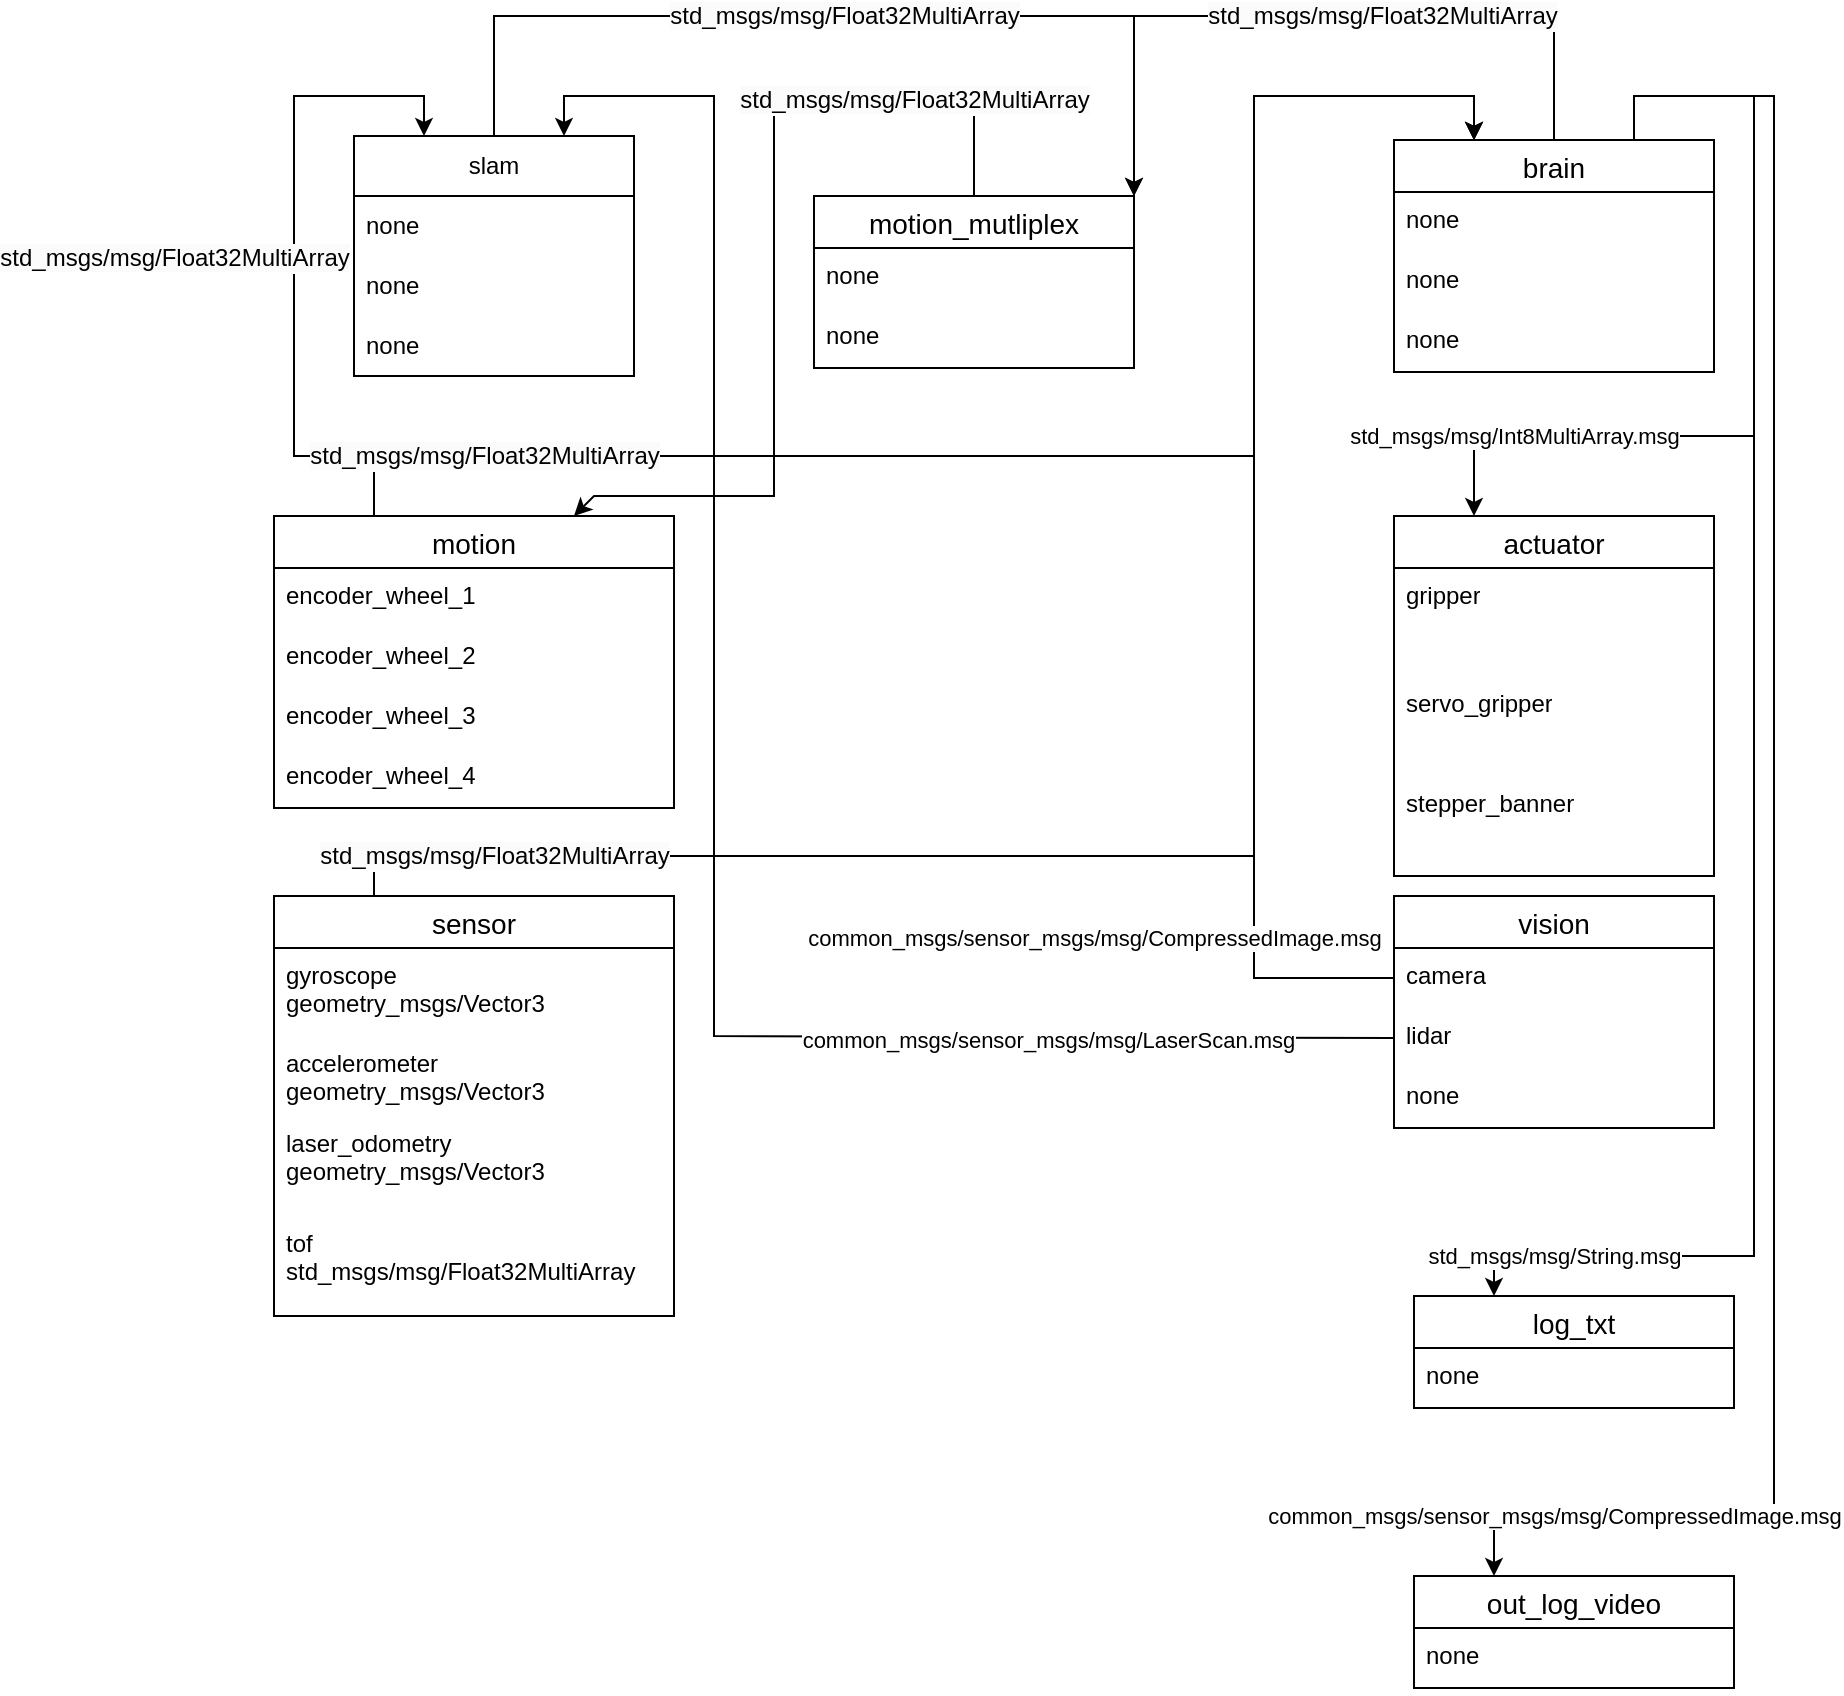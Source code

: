 <mxfile version="25.0.1">
  <diagram name="Page-1" id="0Wn39K2W7D7hkB4LfAyV">
    <mxGraphModel dx="1941" dy="1746" grid="1" gridSize="10" guides="1" tooltips="1" connect="1" arrows="1" fold="1" page="1" pageScale="1" pageWidth="827" pageHeight="1169" math="0" shadow="0">
      <root>
        <mxCell id="0" />
        <mxCell id="1" parent="0" />
        <mxCell id="BjPIitblOoQbs2joknER-1" value="actuator" style="swimlane;fontStyle=0;childLayout=stackLayout;horizontal=1;startSize=26;horizontalStack=0;resizeParent=1;resizeParentMax=0;resizeLast=0;collapsible=1;marginBottom=0;align=center;fontSize=14;" parent="1" vertex="1">
          <mxGeometry x="580" y="250" width="160" height="180" as="geometry" />
        </mxCell>
        <mxCell id="BjPIitblOoQbs2joknER-2" value="gripper" style="text;strokeColor=none;fillColor=none;spacingLeft=4;spacingRight=4;overflow=hidden;rotatable=0;points=[[0,0.5],[1,0.5]];portConstraint=eastwest;fontSize=12;whiteSpace=wrap;html=1;" parent="BjPIitblOoQbs2joknER-1" vertex="1">
          <mxGeometry y="26" width="160" height="54" as="geometry" />
        </mxCell>
        <mxCell id="BjPIitblOoQbs2joknER-4" value="servo_gripper" style="text;strokeColor=none;fillColor=none;spacingLeft=4;spacingRight=4;overflow=hidden;rotatable=0;points=[[0,0.5],[1,0.5]];portConstraint=eastwest;fontSize=12;whiteSpace=wrap;html=1;" parent="BjPIitblOoQbs2joknER-1" vertex="1">
          <mxGeometry y="80" width="160" height="50" as="geometry" />
        </mxCell>
        <mxCell id="BjPIitblOoQbs2joknER-3" value="stepper_banner" style="text;strokeColor=none;fillColor=none;spacingLeft=4;spacingRight=4;overflow=hidden;rotatable=0;points=[[0,0.5],[1,0.5]];portConstraint=eastwest;fontSize=12;whiteSpace=wrap;html=1;" parent="BjPIitblOoQbs2joknER-1" vertex="1">
          <mxGeometry y="130" width="160" height="50" as="geometry" />
        </mxCell>
        <mxCell id="BjPIitblOoQbs2joknER-5" value="vision" style="swimlane;fontStyle=0;childLayout=stackLayout;horizontal=1;startSize=26;horizontalStack=0;resizeParent=1;resizeParentMax=0;resizeLast=0;collapsible=1;marginBottom=0;align=center;fontSize=14;" parent="1" vertex="1">
          <mxGeometry x="580" y="440" width="160" height="116" as="geometry" />
        </mxCell>
        <mxCell id="BjPIitblOoQbs2joknER-6" value="camera" style="text;strokeColor=none;fillColor=none;spacingLeft=4;spacingRight=4;overflow=hidden;rotatable=0;points=[[0,0.5],[1,0.5]];portConstraint=eastwest;fontSize=12;whiteSpace=wrap;html=1;" parent="BjPIitblOoQbs2joknER-5" vertex="1">
          <mxGeometry y="26" width="160" height="30" as="geometry" />
        </mxCell>
        <mxCell id="BjPIitblOoQbs2joknER-7" value="lidar" style="text;strokeColor=none;fillColor=none;spacingLeft=4;spacingRight=4;overflow=hidden;rotatable=0;points=[[0,0.5],[1,0.5]];portConstraint=eastwest;fontSize=12;whiteSpace=wrap;html=1;" parent="BjPIitblOoQbs2joknER-5" vertex="1">
          <mxGeometry y="56" width="160" height="30" as="geometry" />
        </mxCell>
        <mxCell id="BjPIitblOoQbs2joknER-8" value="none" style="text;strokeColor=none;fillColor=none;spacingLeft=4;spacingRight=4;overflow=hidden;rotatable=0;points=[[0,0.5],[1,0.5]];portConstraint=eastwest;fontSize=12;whiteSpace=wrap;html=1;" parent="BjPIitblOoQbs2joknER-5" vertex="1">
          <mxGeometry y="86" width="160" height="30" as="geometry" />
        </mxCell>
        <mxCell id="BjPIitblOoQbs2joknER-9" value="sensor" style="swimlane;fontStyle=0;childLayout=stackLayout;horizontal=1;startSize=26;horizontalStack=0;resizeParent=1;resizeParentMax=0;resizeLast=0;collapsible=1;marginBottom=0;align=center;fontSize=14;" parent="1" vertex="1">
          <mxGeometry x="20" y="440" width="200" height="210" as="geometry" />
        </mxCell>
        <mxCell id="BjPIitblOoQbs2joknER-10" value="gyroscope&lt;br&gt;geometry_msgs/Vector3" style="text;strokeColor=none;fillColor=none;spacingLeft=4;spacingRight=4;overflow=hidden;rotatable=0;points=[[0,0.5],[1,0.5]];portConstraint=eastwest;fontSize=12;whiteSpace=wrap;html=1;" parent="BjPIitblOoQbs2joknER-9" vertex="1">
          <mxGeometry y="26" width="200" height="44" as="geometry" />
        </mxCell>
        <mxCell id="BjPIitblOoQbs2joknER-11" value="accelerometer&lt;div&gt;geometry_msgs/Vector3&lt;/div&gt;" style="text;strokeColor=none;fillColor=none;spacingLeft=4;spacingRight=4;overflow=hidden;rotatable=0;points=[[0,0.5],[1,0.5]];portConstraint=eastwest;fontSize=12;whiteSpace=wrap;html=1;" parent="BjPIitblOoQbs2joknER-9" vertex="1">
          <mxGeometry y="70" width="200" height="40" as="geometry" />
        </mxCell>
        <mxCell id="cg-evPHRQqjPG4EOtniu-33" value="laser_odometry&lt;div&gt;geometry_msgs/Vector3&lt;/div&gt;" style="text;strokeColor=none;fillColor=none;spacingLeft=4;spacingRight=4;overflow=hidden;rotatable=0;points=[[0,0.5],[1,0.5]];portConstraint=eastwest;fontSize=12;whiteSpace=wrap;html=1;" vertex="1" parent="BjPIitblOoQbs2joknER-9">
          <mxGeometry y="110" width="200" height="50" as="geometry" />
        </mxCell>
        <mxCell id="BjPIitblOoQbs2joknER-12" value="tof&lt;div&gt;std_msgs/msg/Float32MultiArray&lt;/div&gt;" style="text;strokeColor=none;fillColor=none;spacingLeft=4;spacingRight=4;overflow=hidden;rotatable=0;points=[[0,0.5],[1,0.5]];portConstraint=eastwest;fontSize=12;whiteSpace=wrap;html=1;" parent="BjPIitblOoQbs2joknER-9" vertex="1">
          <mxGeometry y="160" width="200" height="50" as="geometry" />
        </mxCell>
        <mxCell id="BjPIitblOoQbs2joknER-13" value="motion" style="swimlane;fontStyle=0;childLayout=stackLayout;horizontal=1;startSize=26;horizontalStack=0;resizeParent=1;resizeParentMax=0;resizeLast=0;collapsible=1;marginBottom=0;align=center;fontSize=14;" parent="1" vertex="1">
          <mxGeometry x="20" y="250" width="200" height="146" as="geometry">
            <mxRectangle x="60" y="250" width="80" height="30" as="alternateBounds" />
          </mxGeometry>
        </mxCell>
        <mxCell id="BjPIitblOoQbs2joknER-14" value="encoder_wheel_1" style="text;strokeColor=none;fillColor=none;spacingLeft=4;spacingRight=4;overflow=hidden;rotatable=0;points=[[0,0.5],[1,0.5]];portConstraint=eastwest;fontSize=12;whiteSpace=wrap;html=1;" parent="BjPIitblOoQbs2joknER-13" vertex="1">
          <mxGeometry y="26" width="200" height="30" as="geometry" />
        </mxCell>
        <mxCell id="BjPIitblOoQbs2joknER-15" value="encoder_wheel_2" style="text;strokeColor=none;fillColor=none;spacingLeft=4;spacingRight=4;overflow=hidden;rotatable=0;points=[[0,0.5],[1,0.5]];portConstraint=eastwest;fontSize=12;whiteSpace=wrap;html=1;" parent="BjPIitblOoQbs2joknER-13" vertex="1">
          <mxGeometry y="56" width="200" height="30" as="geometry" />
        </mxCell>
        <mxCell id="BjPIitblOoQbs2joknER-16" value="encoder_wheel_3" style="text;strokeColor=none;fillColor=none;spacingLeft=4;spacingRight=4;overflow=hidden;rotatable=0;points=[[0,0.5],[1,0.5]];portConstraint=eastwest;fontSize=12;whiteSpace=wrap;html=1;" parent="BjPIitblOoQbs2joknER-13" vertex="1">
          <mxGeometry y="86" width="200" height="30" as="geometry" />
        </mxCell>
        <mxCell id="Kxleunf80NMEaMrHjAYK-1" value="encoder_wheel_4" style="text;strokeColor=none;fillColor=none;spacingLeft=4;spacingRight=4;overflow=hidden;rotatable=0;points=[[0,0.5],[1,0.5]];portConstraint=eastwest;fontSize=12;whiteSpace=wrap;html=1;" parent="BjPIitblOoQbs2joknER-13" vertex="1">
          <mxGeometry y="116" width="200" height="30" as="geometry" />
        </mxCell>
        <mxCell id="BjPIitblOoQbs2joknER-17" value="brain" style="swimlane;fontStyle=0;childLayout=stackLayout;horizontal=1;startSize=26;horizontalStack=0;resizeParent=1;resizeParentMax=0;resizeLast=0;collapsible=1;marginBottom=0;align=center;fontSize=14;" parent="1" vertex="1">
          <mxGeometry x="580" y="62" width="160" height="116" as="geometry" />
        </mxCell>
        <mxCell id="BjPIitblOoQbs2joknER-18" value="none" style="text;strokeColor=none;fillColor=none;spacingLeft=4;spacingRight=4;overflow=hidden;rotatable=0;points=[[0,0.5],[1,0.5]];portConstraint=eastwest;fontSize=12;whiteSpace=wrap;html=1;" parent="BjPIitblOoQbs2joknER-17" vertex="1">
          <mxGeometry y="26" width="160" height="30" as="geometry" />
        </mxCell>
        <mxCell id="BjPIitblOoQbs2joknER-19" value="none" style="text;strokeColor=none;fillColor=none;spacingLeft=4;spacingRight=4;overflow=hidden;rotatable=0;points=[[0,0.5],[1,0.5]];portConstraint=eastwest;fontSize=12;whiteSpace=wrap;html=1;" parent="BjPIitblOoQbs2joknER-17" vertex="1">
          <mxGeometry y="56" width="160" height="30" as="geometry" />
        </mxCell>
        <mxCell id="BjPIitblOoQbs2joknER-20" value="none" style="text;strokeColor=none;fillColor=none;spacingLeft=4;spacingRight=4;overflow=hidden;rotatable=0;points=[[0,0.5],[1,0.5]];portConstraint=eastwest;fontSize=12;whiteSpace=wrap;html=1;" parent="BjPIitblOoQbs2joknER-17" vertex="1">
          <mxGeometry y="86" width="160" height="30" as="geometry" />
        </mxCell>
        <mxCell id="Kxleunf80NMEaMrHjAYK-2" value="slam" style="swimlane;fontStyle=0;childLayout=stackLayout;horizontal=1;startSize=30;horizontalStack=0;resizeParent=1;resizeParentMax=0;resizeLast=0;collapsible=1;marginBottom=0;whiteSpace=wrap;html=1;" parent="1" vertex="1">
          <mxGeometry x="60" y="60" width="140" height="120" as="geometry" />
        </mxCell>
        <mxCell id="Kxleunf80NMEaMrHjAYK-3" value="none" style="text;strokeColor=none;fillColor=none;align=left;verticalAlign=middle;spacingLeft=4;spacingRight=4;overflow=hidden;points=[[0,0.5],[1,0.5]];portConstraint=eastwest;rotatable=0;whiteSpace=wrap;html=1;" parent="Kxleunf80NMEaMrHjAYK-2" vertex="1">
          <mxGeometry y="30" width="140" height="30" as="geometry" />
        </mxCell>
        <mxCell id="Kxleunf80NMEaMrHjAYK-4" value="none" style="text;strokeColor=none;fillColor=none;align=left;verticalAlign=middle;spacingLeft=4;spacingRight=4;overflow=hidden;points=[[0,0.5],[1,0.5]];portConstraint=eastwest;rotatable=0;whiteSpace=wrap;html=1;" parent="Kxleunf80NMEaMrHjAYK-2" vertex="1">
          <mxGeometry y="60" width="140" height="30" as="geometry" />
        </mxCell>
        <mxCell id="Kxleunf80NMEaMrHjAYK-5" value="none" style="text;strokeColor=none;fillColor=none;align=left;verticalAlign=middle;spacingLeft=4;spacingRight=4;overflow=hidden;points=[[0,0.5],[1,0.5]];portConstraint=eastwest;rotatable=0;whiteSpace=wrap;html=1;" parent="Kxleunf80NMEaMrHjAYK-2" vertex="1">
          <mxGeometry y="90" width="140" height="30" as="geometry" />
        </mxCell>
        <mxCell id="cg-evPHRQqjPG4EOtniu-2" value="" style="endArrow=classic;html=1;rounded=0;exitX=0.25;exitY=0;exitDx=0;exitDy=0;entryX=0.25;entryY=0;entryDx=0;entryDy=0;" edge="1" parent="1" source="BjPIitblOoQbs2joknER-13" target="Kxleunf80NMEaMrHjAYK-2">
          <mxGeometry relative="1" as="geometry">
            <mxPoint x="360" y="290" as="sourcePoint" />
            <mxPoint x="460" y="290" as="targetPoint" />
            <Array as="points">
              <mxPoint x="70" y="220" />
              <mxPoint x="30" y="220" />
              <mxPoint x="30" y="40" />
              <mxPoint x="95" y="40" />
            </Array>
          </mxGeometry>
        </mxCell>
        <mxCell id="cg-evPHRQqjPG4EOtniu-3" value="&lt;span style=&quot;font-size: 12px; text-align: left; text-wrap-mode: wrap; background-color: rgb(251, 251, 251);&quot;&gt;std_msgs/msg/Float32MultiArray&lt;/span&gt;" style="edgeLabel;resizable=0;html=1;;align=center;verticalAlign=middle;" connectable="0" vertex="1" parent="cg-evPHRQqjPG4EOtniu-2">
          <mxGeometry relative="1" as="geometry">
            <mxPoint x="-60" y="-2" as="offset" />
          </mxGeometry>
        </mxCell>
        <mxCell id="cg-evPHRQqjPG4EOtniu-4" value="" style="endArrow=classic;html=1;rounded=0;exitX=0;exitY=0.5;exitDx=0;exitDy=0;entryX=0.75;entryY=0;entryDx=0;entryDy=0;" edge="1" parent="1" source="BjPIitblOoQbs2joknER-7" target="Kxleunf80NMEaMrHjAYK-2">
          <mxGeometry relative="1" as="geometry">
            <mxPoint x="430" y="307.5" as="sourcePoint" />
            <mxPoint x="120" y="40" as="targetPoint" />
            <Array as="points">
              <mxPoint x="240" y="510" />
              <mxPoint x="240" y="40" />
              <mxPoint x="165" y="40" />
            </Array>
          </mxGeometry>
        </mxCell>
        <mxCell id="cg-evPHRQqjPG4EOtniu-5" value="common_msgs/sensor_msgs/msg/LaserScan.msg" style="edgeLabel;resizable=0;html=1;;align=center;verticalAlign=middle;" connectable="0" vertex="1" parent="cg-evPHRQqjPG4EOtniu-4">
          <mxGeometry relative="1" as="geometry">
            <mxPoint x="167" y="114" as="offset" />
          </mxGeometry>
        </mxCell>
        <mxCell id="cg-evPHRQqjPG4EOtniu-6" value="" style="endArrow=classic;html=1;rounded=0;entryX=0.25;entryY=0;entryDx=0;entryDy=0;exitX=0.25;exitY=0;exitDx=0;exitDy=0;" edge="1" parent="1" source="BjPIitblOoQbs2joknER-9" target="BjPIitblOoQbs2joknER-17">
          <mxGeometry relative="1" as="geometry">
            <mxPoint x="220" y="490" as="sourcePoint" />
            <mxPoint x="320" y="490" as="targetPoint" />
            <Array as="points">
              <mxPoint x="70" y="420" />
              <mxPoint x="510" y="420" />
              <mxPoint x="510" y="40" />
              <mxPoint x="620" y="40" />
            </Array>
          </mxGeometry>
        </mxCell>
        <mxCell id="cg-evPHRQqjPG4EOtniu-7" value="&lt;span style=&quot;font-size: 12px; text-align: left; text-wrap-mode: wrap; background-color: rgb(251, 251, 251);&quot;&gt;std_msgs/msg/Float32MultiArray&lt;/span&gt;" style="edgeLabel;resizable=0;html=1;;align=center;verticalAlign=middle;" connectable="0" vertex="1" parent="cg-evPHRQqjPG4EOtniu-6">
          <mxGeometry relative="1" as="geometry">
            <mxPoint x="-380" y="26" as="offset" />
          </mxGeometry>
        </mxCell>
        <mxCell id="cg-evPHRQqjPG4EOtniu-8" value="" style="endArrow=classic;html=1;rounded=0;exitX=0.75;exitY=0;exitDx=0;exitDy=0;entryX=0.25;entryY=0;entryDx=0;entryDy=0;" edge="1" parent="1" source="BjPIitblOoQbs2joknER-17" target="BjPIitblOoQbs2joknER-1">
          <mxGeometry relative="1" as="geometry">
            <mxPoint x="490" y="60" as="sourcePoint" />
            <mxPoint x="460" y="310" as="targetPoint" />
            <Array as="points">
              <mxPoint x="700" y="40" />
              <mxPoint x="760" y="40" />
              <mxPoint x="760" y="210" />
              <mxPoint x="620" y="210" />
            </Array>
          </mxGeometry>
        </mxCell>
        <mxCell id="cg-evPHRQqjPG4EOtniu-9" value="std_msgs/msg/Int8MultiArray.msg" style="edgeLabel;resizable=0;html=1;;align=center;verticalAlign=middle;" connectable="0" vertex="1" parent="cg-evPHRQqjPG4EOtniu-8">
          <mxGeometry relative="1" as="geometry">
            <mxPoint x="-120" y="36" as="offset" />
          </mxGeometry>
        </mxCell>
        <mxCell id="cg-evPHRQqjPG4EOtniu-10" value="" style="endArrow=classic;html=1;rounded=0;exitX=0;exitY=0.5;exitDx=0;exitDy=0;entryX=0.25;entryY=0;entryDx=0;entryDy=0;" edge="1" parent="1" source="BjPIitblOoQbs2joknER-6" target="BjPIitblOoQbs2joknER-17">
          <mxGeometry relative="1" as="geometry">
            <mxPoint x="460" y="420" as="sourcePoint" />
            <mxPoint x="500" y="30" as="targetPoint" />
            <Array as="points">
              <mxPoint x="510" y="481" />
              <mxPoint x="510" y="40" />
              <mxPoint x="620" y="40" />
            </Array>
          </mxGeometry>
        </mxCell>
        <mxCell id="cg-evPHRQqjPG4EOtniu-11" value="common_msgs/sensor_msgs/msg/CompressedImage.msg" style="edgeLabel;resizable=0;html=1;;align=center;verticalAlign=middle;" connectable="0" vertex="1" parent="cg-evPHRQqjPG4EOtniu-10">
          <mxGeometry relative="1" as="geometry">
            <mxPoint x="-80" y="231" as="offset" />
          </mxGeometry>
        </mxCell>
        <mxCell id="cg-evPHRQqjPG4EOtniu-15" value="motion_mutliplex" style="swimlane;fontStyle=0;childLayout=stackLayout;horizontal=1;startSize=26;horizontalStack=0;resizeParent=1;resizeParentMax=0;resizeLast=0;collapsible=1;marginBottom=0;align=center;fontSize=14;" vertex="1" parent="1">
          <mxGeometry x="290" y="90" width="160" height="86" as="geometry" />
        </mxCell>
        <mxCell id="cg-evPHRQqjPG4EOtniu-16" value="none" style="text;strokeColor=none;fillColor=none;spacingLeft=4;spacingRight=4;overflow=hidden;rotatable=0;points=[[0,0.5],[1,0.5]];portConstraint=eastwest;fontSize=12;whiteSpace=wrap;html=1;" vertex="1" parent="cg-evPHRQqjPG4EOtniu-15">
          <mxGeometry y="26" width="160" height="30" as="geometry" />
        </mxCell>
        <mxCell id="cg-evPHRQqjPG4EOtniu-17" value="none" style="text;strokeColor=none;fillColor=none;spacingLeft=4;spacingRight=4;overflow=hidden;rotatable=0;points=[[0,0.5],[1,0.5]];portConstraint=eastwest;fontSize=12;whiteSpace=wrap;html=1;" vertex="1" parent="cg-evPHRQqjPG4EOtniu-15">
          <mxGeometry y="56" width="160" height="30" as="geometry" />
        </mxCell>
        <mxCell id="cg-evPHRQqjPG4EOtniu-19" value="" style="endArrow=classic;html=1;rounded=0;exitX=0.5;exitY=0;exitDx=0;exitDy=0;entryX=1;entryY=0;entryDx=0;entryDy=0;" edge="1" parent="1" source="BjPIitblOoQbs2joknER-17" target="cg-evPHRQqjPG4EOtniu-15">
          <mxGeometry relative="1" as="geometry">
            <mxPoint x="360" y="310" as="sourcePoint" />
            <mxPoint x="460" y="310" as="targetPoint" />
            <Array as="points">
              <mxPoint x="660" />
              <mxPoint x="450" />
            </Array>
          </mxGeometry>
        </mxCell>
        <mxCell id="cg-evPHRQqjPG4EOtniu-20" value="&lt;span style=&quot;font-size: 12px; text-align: left; text-wrap-mode: wrap; background-color: rgb(251, 251, 251);&quot;&gt;std_msgs/msg/Float32MultiArray&lt;/span&gt;" style="edgeLabel;resizable=0;html=1;;align=center;verticalAlign=middle;" connectable="0" vertex="1" parent="cg-evPHRQqjPG4EOtniu-19">
          <mxGeometry relative="1" as="geometry">
            <mxPoint x="33" as="offset" />
          </mxGeometry>
        </mxCell>
        <mxCell id="cg-evPHRQqjPG4EOtniu-21" value="" style="endArrow=classic;html=1;rounded=0;exitX=0.5;exitY=0;exitDx=0;exitDy=0;entryX=1;entryY=0;entryDx=0;entryDy=0;" edge="1" parent="1" source="Kxleunf80NMEaMrHjAYK-2" target="cg-evPHRQqjPG4EOtniu-15">
          <mxGeometry relative="1" as="geometry">
            <mxPoint x="360" y="210" as="sourcePoint" />
            <mxPoint x="460" y="210" as="targetPoint" />
            <Array as="points">
              <mxPoint x="130" />
              <mxPoint x="280" />
              <mxPoint x="450" />
            </Array>
          </mxGeometry>
        </mxCell>
        <mxCell id="cg-evPHRQqjPG4EOtniu-22" value="&lt;span style=&quot;font-size: 12px; text-align: left; text-wrap-mode: wrap; background-color: rgb(251, 251, 251);&quot;&gt;std_msgs/msg/Float32MultiArray&lt;/span&gt;" style="edgeLabel;resizable=0;html=1;;align=center;verticalAlign=middle;" connectable="0" vertex="1" parent="cg-evPHRQqjPG4EOtniu-21">
          <mxGeometry relative="1" as="geometry" />
        </mxCell>
        <mxCell id="cg-evPHRQqjPG4EOtniu-23" value="" style="endArrow=classic;html=1;rounded=0;exitX=0.25;exitY=0;exitDx=0;exitDy=0;entryX=0.25;entryY=0;entryDx=0;entryDy=0;" edge="1" parent="1" source="BjPIitblOoQbs2joknER-13" target="BjPIitblOoQbs2joknER-17">
          <mxGeometry relative="1" as="geometry">
            <mxPoint x="360" y="210" as="sourcePoint" />
            <mxPoint x="460" y="210" as="targetPoint" />
            <Array as="points">
              <mxPoint x="70" y="220" />
              <mxPoint x="140" y="220" />
              <mxPoint x="360" y="220" />
              <mxPoint x="200" y="220" />
              <mxPoint x="180" y="220" />
              <mxPoint x="510" y="220" />
              <mxPoint x="510" y="40" />
              <mxPoint x="620" y="40" />
            </Array>
          </mxGeometry>
        </mxCell>
        <mxCell id="cg-evPHRQqjPG4EOtniu-24" value="&lt;span style=&quot;font-size: 12px; text-align: left; text-wrap-mode: wrap; background-color: rgb(251, 251, 251);&quot;&gt;std_msgs/msg/Float32MultiArray&lt;/span&gt;" style="edgeLabel;resizable=0;html=1;;align=center;verticalAlign=middle;" connectable="0" vertex="1" parent="cg-evPHRQqjPG4EOtniu-23">
          <mxGeometry relative="1" as="geometry">
            <mxPoint x="-126" as="offset" />
          </mxGeometry>
        </mxCell>
        <mxCell id="cg-evPHRQqjPG4EOtniu-25" value="" style="endArrow=classic;html=1;rounded=0;exitX=0.5;exitY=0;exitDx=0;exitDy=0;entryX=0.75;entryY=0;entryDx=0;entryDy=0;" edge="1" parent="1" source="cg-evPHRQqjPG4EOtniu-15" target="BjPIitblOoQbs2joknER-13">
          <mxGeometry relative="1" as="geometry">
            <mxPoint x="360" y="210" as="sourcePoint" />
            <mxPoint x="460" y="210" as="targetPoint" />
            <Array as="points">
              <mxPoint x="370" y="40" />
              <mxPoint x="270" y="40" />
              <mxPoint x="270" y="240" />
              <mxPoint x="230" y="240" />
              <mxPoint x="180" y="240" />
            </Array>
          </mxGeometry>
        </mxCell>
        <mxCell id="cg-evPHRQqjPG4EOtniu-26" value="&lt;span style=&quot;font-size: 12px; text-align: left; text-wrap-mode: wrap; background-color: rgb(251, 251, 251);&quot;&gt;std_msgs/msg/Float32MultiArray&lt;/span&gt;" style="edgeLabel;resizable=0;html=1;;align=center;verticalAlign=middle;" connectable="0" vertex="1" parent="cg-evPHRQqjPG4EOtniu-25">
          <mxGeometry relative="1" as="geometry">
            <mxPoint x="70" y="-75" as="offset" />
          </mxGeometry>
        </mxCell>
        <mxCell id="cg-evPHRQqjPG4EOtniu-27" value="log_txt" style="swimlane;fontStyle=0;childLayout=stackLayout;horizontal=1;startSize=26;horizontalStack=0;resizeParent=1;resizeParentMax=0;resizeLast=0;collapsible=1;marginBottom=0;align=center;fontSize=14;" vertex="1" parent="1">
          <mxGeometry x="590" y="640" width="160" height="56" as="geometry" />
        </mxCell>
        <mxCell id="cg-evPHRQqjPG4EOtniu-30" value="none" style="text;strokeColor=none;fillColor=none;spacingLeft=4;spacingRight=4;overflow=hidden;rotatable=0;points=[[0,0.5],[1,0.5]];portConstraint=eastwest;fontSize=12;whiteSpace=wrap;html=1;" vertex="1" parent="cg-evPHRQqjPG4EOtniu-27">
          <mxGeometry y="26" width="160" height="30" as="geometry" />
        </mxCell>
        <mxCell id="cg-evPHRQqjPG4EOtniu-31" value="" style="endArrow=classic;html=1;rounded=0;exitX=0.75;exitY=0;exitDx=0;exitDy=0;entryX=0.25;entryY=0;entryDx=0;entryDy=0;" edge="1" parent="1" source="BjPIitblOoQbs2joknER-17" target="cg-evPHRQqjPG4EOtniu-27">
          <mxGeometry relative="1" as="geometry">
            <mxPoint x="340" y="270" as="sourcePoint" />
            <mxPoint x="440" y="270" as="targetPoint" />
            <Array as="points">
              <mxPoint x="700" y="40" />
              <mxPoint x="760" y="40" />
              <mxPoint x="760" y="210" />
              <mxPoint x="760" y="620" />
              <mxPoint x="630" y="620" />
            </Array>
          </mxGeometry>
        </mxCell>
        <mxCell id="cg-evPHRQqjPG4EOtniu-32" value="std_msgs/msg/String.msg" style="edgeLabel;resizable=0;html=1;;align=center;verticalAlign=middle;" connectable="0" vertex="1" parent="cg-evPHRQqjPG4EOtniu-31">
          <mxGeometry relative="1" as="geometry">
            <mxPoint x="-100" y="256" as="offset" />
          </mxGeometry>
        </mxCell>
        <mxCell id="cg-evPHRQqjPG4EOtniu-37" value="out_log_video" style="swimlane;fontStyle=0;childLayout=stackLayout;horizontal=1;startSize=26;horizontalStack=0;resizeParent=1;resizeParentMax=0;resizeLast=0;collapsible=1;marginBottom=0;align=center;fontSize=14;" vertex="1" parent="1">
          <mxGeometry x="590" y="780" width="160" height="56" as="geometry" />
        </mxCell>
        <mxCell id="cg-evPHRQqjPG4EOtniu-38" value="none" style="text;strokeColor=none;fillColor=none;spacingLeft=4;spacingRight=4;overflow=hidden;rotatable=0;points=[[0,0.5],[1,0.5]];portConstraint=eastwest;fontSize=12;whiteSpace=wrap;html=1;" vertex="1" parent="cg-evPHRQqjPG4EOtniu-37">
          <mxGeometry y="26" width="160" height="30" as="geometry" />
        </mxCell>
        <mxCell id="cg-evPHRQqjPG4EOtniu-39" value="" style="endArrow=classic;html=1;rounded=0;exitX=0.75;exitY=0;exitDx=0;exitDy=0;entryX=0.25;entryY=0;entryDx=0;entryDy=0;" edge="1" parent="1" source="BjPIitblOoQbs2joknER-17" target="cg-evPHRQqjPG4EOtniu-37">
          <mxGeometry relative="1" as="geometry">
            <mxPoint x="710" y="72" as="sourcePoint" />
            <mxPoint x="640" y="650" as="targetPoint" />
            <Array as="points">
              <mxPoint x="700" y="40" />
              <mxPoint x="770" y="40" />
              <mxPoint x="770" y="220" />
              <mxPoint x="770" y="750" />
              <mxPoint x="630" y="750" />
            </Array>
          </mxGeometry>
        </mxCell>
        <mxCell id="cg-evPHRQqjPG4EOtniu-40" value="common_msgs/sensor_msgs/msg/CompressedImage.msg" style="edgeLabel;resizable=0;html=1;;align=center;verticalAlign=middle;" connectable="0" vertex="1" parent="cg-evPHRQqjPG4EOtniu-39">
          <mxGeometry relative="1" as="geometry">
            <mxPoint x="-110" y="316" as="offset" />
          </mxGeometry>
        </mxCell>
      </root>
    </mxGraphModel>
  </diagram>
</mxfile>
